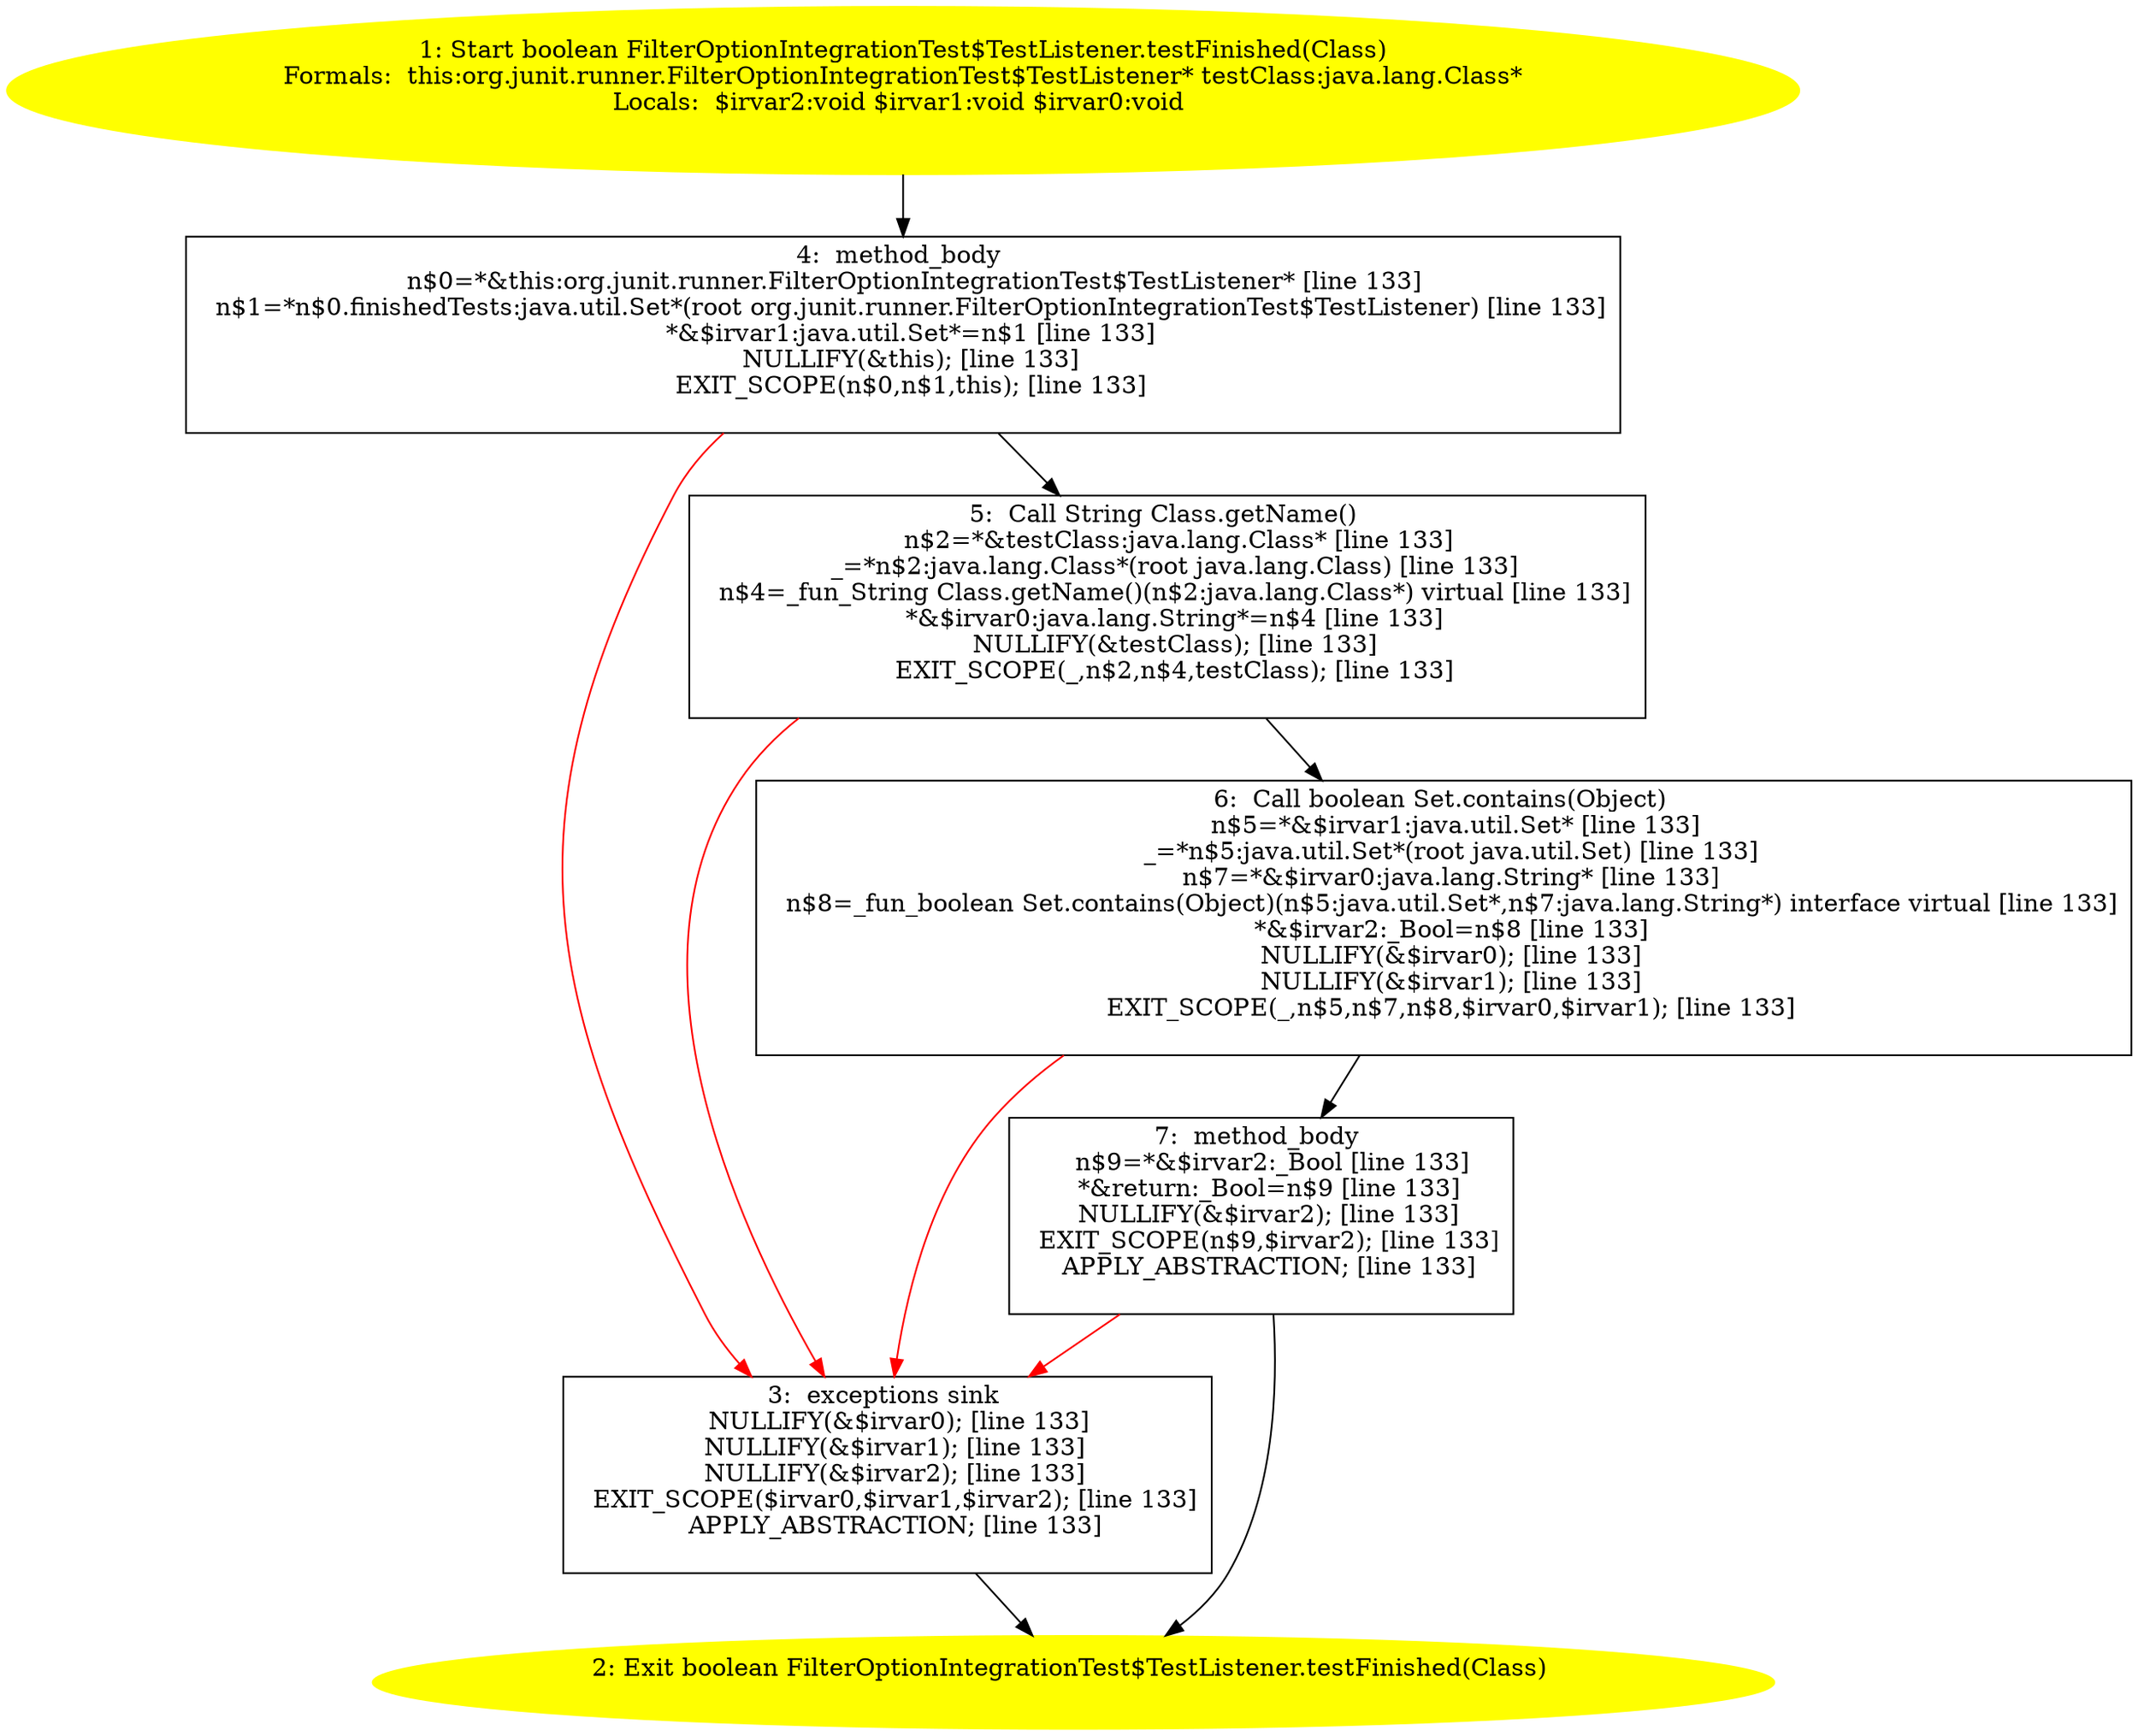 /* @generated */
digraph cfg {
"org.junit.runner.FilterOptionIntegrationTest$TestListener.testFinished(java.lang.Class):boolean.39371f9b16d42bb1fe8776ef84754e5e_1" [label="1: Start boolean FilterOptionIntegrationTest$TestListener.testFinished(Class)\nFormals:  this:org.junit.runner.FilterOptionIntegrationTest$TestListener* testClass:java.lang.Class*\nLocals:  $irvar2:void $irvar1:void $irvar0:void \n  " color=yellow style=filled]
	

	 "org.junit.runner.FilterOptionIntegrationTest$TestListener.testFinished(java.lang.Class):boolean.39371f9b16d42bb1fe8776ef84754e5e_1" -> "org.junit.runner.FilterOptionIntegrationTest$TestListener.testFinished(java.lang.Class):boolean.39371f9b16d42bb1fe8776ef84754e5e_4" ;
"org.junit.runner.FilterOptionIntegrationTest$TestListener.testFinished(java.lang.Class):boolean.39371f9b16d42bb1fe8776ef84754e5e_2" [label="2: Exit boolean FilterOptionIntegrationTest$TestListener.testFinished(Class) \n  " color=yellow style=filled]
	

"org.junit.runner.FilterOptionIntegrationTest$TestListener.testFinished(java.lang.Class):boolean.39371f9b16d42bb1fe8776ef84754e5e_3" [label="3:  exceptions sink \n   NULLIFY(&$irvar0); [line 133]\n  NULLIFY(&$irvar1); [line 133]\n  NULLIFY(&$irvar2); [line 133]\n  EXIT_SCOPE($irvar0,$irvar1,$irvar2); [line 133]\n  APPLY_ABSTRACTION; [line 133]\n " shape="box"]
	

	 "org.junit.runner.FilterOptionIntegrationTest$TestListener.testFinished(java.lang.Class):boolean.39371f9b16d42bb1fe8776ef84754e5e_3" -> "org.junit.runner.FilterOptionIntegrationTest$TestListener.testFinished(java.lang.Class):boolean.39371f9b16d42bb1fe8776ef84754e5e_2" ;
"org.junit.runner.FilterOptionIntegrationTest$TestListener.testFinished(java.lang.Class):boolean.39371f9b16d42bb1fe8776ef84754e5e_4" [label="4:  method_body \n   n$0=*&this:org.junit.runner.FilterOptionIntegrationTest$TestListener* [line 133]\n  n$1=*n$0.finishedTests:java.util.Set*(root org.junit.runner.FilterOptionIntegrationTest$TestListener) [line 133]\n  *&$irvar1:java.util.Set*=n$1 [line 133]\n  NULLIFY(&this); [line 133]\n  EXIT_SCOPE(n$0,n$1,this); [line 133]\n " shape="box"]
	

	 "org.junit.runner.FilterOptionIntegrationTest$TestListener.testFinished(java.lang.Class):boolean.39371f9b16d42bb1fe8776ef84754e5e_4" -> "org.junit.runner.FilterOptionIntegrationTest$TestListener.testFinished(java.lang.Class):boolean.39371f9b16d42bb1fe8776ef84754e5e_5" ;
	 "org.junit.runner.FilterOptionIntegrationTest$TestListener.testFinished(java.lang.Class):boolean.39371f9b16d42bb1fe8776ef84754e5e_4" -> "org.junit.runner.FilterOptionIntegrationTest$TestListener.testFinished(java.lang.Class):boolean.39371f9b16d42bb1fe8776ef84754e5e_3" [color="red" ];
"org.junit.runner.FilterOptionIntegrationTest$TestListener.testFinished(java.lang.Class):boolean.39371f9b16d42bb1fe8776ef84754e5e_5" [label="5:  Call String Class.getName() \n   n$2=*&testClass:java.lang.Class* [line 133]\n  _=*n$2:java.lang.Class*(root java.lang.Class) [line 133]\n  n$4=_fun_String Class.getName()(n$2:java.lang.Class*) virtual [line 133]\n  *&$irvar0:java.lang.String*=n$4 [line 133]\n  NULLIFY(&testClass); [line 133]\n  EXIT_SCOPE(_,n$2,n$4,testClass); [line 133]\n " shape="box"]
	

	 "org.junit.runner.FilterOptionIntegrationTest$TestListener.testFinished(java.lang.Class):boolean.39371f9b16d42bb1fe8776ef84754e5e_5" -> "org.junit.runner.FilterOptionIntegrationTest$TestListener.testFinished(java.lang.Class):boolean.39371f9b16d42bb1fe8776ef84754e5e_6" ;
	 "org.junit.runner.FilterOptionIntegrationTest$TestListener.testFinished(java.lang.Class):boolean.39371f9b16d42bb1fe8776ef84754e5e_5" -> "org.junit.runner.FilterOptionIntegrationTest$TestListener.testFinished(java.lang.Class):boolean.39371f9b16d42bb1fe8776ef84754e5e_3" [color="red" ];
"org.junit.runner.FilterOptionIntegrationTest$TestListener.testFinished(java.lang.Class):boolean.39371f9b16d42bb1fe8776ef84754e5e_6" [label="6:  Call boolean Set.contains(Object) \n   n$5=*&$irvar1:java.util.Set* [line 133]\n  _=*n$5:java.util.Set*(root java.util.Set) [line 133]\n  n$7=*&$irvar0:java.lang.String* [line 133]\n  n$8=_fun_boolean Set.contains(Object)(n$5:java.util.Set*,n$7:java.lang.String*) interface virtual [line 133]\n  *&$irvar2:_Bool=n$8 [line 133]\n  NULLIFY(&$irvar0); [line 133]\n  NULLIFY(&$irvar1); [line 133]\n  EXIT_SCOPE(_,n$5,n$7,n$8,$irvar0,$irvar1); [line 133]\n " shape="box"]
	

	 "org.junit.runner.FilterOptionIntegrationTest$TestListener.testFinished(java.lang.Class):boolean.39371f9b16d42bb1fe8776ef84754e5e_6" -> "org.junit.runner.FilterOptionIntegrationTest$TestListener.testFinished(java.lang.Class):boolean.39371f9b16d42bb1fe8776ef84754e5e_7" ;
	 "org.junit.runner.FilterOptionIntegrationTest$TestListener.testFinished(java.lang.Class):boolean.39371f9b16d42bb1fe8776ef84754e5e_6" -> "org.junit.runner.FilterOptionIntegrationTest$TestListener.testFinished(java.lang.Class):boolean.39371f9b16d42bb1fe8776ef84754e5e_3" [color="red" ];
"org.junit.runner.FilterOptionIntegrationTest$TestListener.testFinished(java.lang.Class):boolean.39371f9b16d42bb1fe8776ef84754e5e_7" [label="7:  method_body \n   n$9=*&$irvar2:_Bool [line 133]\n  *&return:_Bool=n$9 [line 133]\n  NULLIFY(&$irvar2); [line 133]\n  EXIT_SCOPE(n$9,$irvar2); [line 133]\n  APPLY_ABSTRACTION; [line 133]\n " shape="box"]
	

	 "org.junit.runner.FilterOptionIntegrationTest$TestListener.testFinished(java.lang.Class):boolean.39371f9b16d42bb1fe8776ef84754e5e_7" -> "org.junit.runner.FilterOptionIntegrationTest$TestListener.testFinished(java.lang.Class):boolean.39371f9b16d42bb1fe8776ef84754e5e_2" ;
	 "org.junit.runner.FilterOptionIntegrationTest$TestListener.testFinished(java.lang.Class):boolean.39371f9b16d42bb1fe8776ef84754e5e_7" -> "org.junit.runner.FilterOptionIntegrationTest$TestListener.testFinished(java.lang.Class):boolean.39371f9b16d42bb1fe8776ef84754e5e_3" [color="red" ];
}
